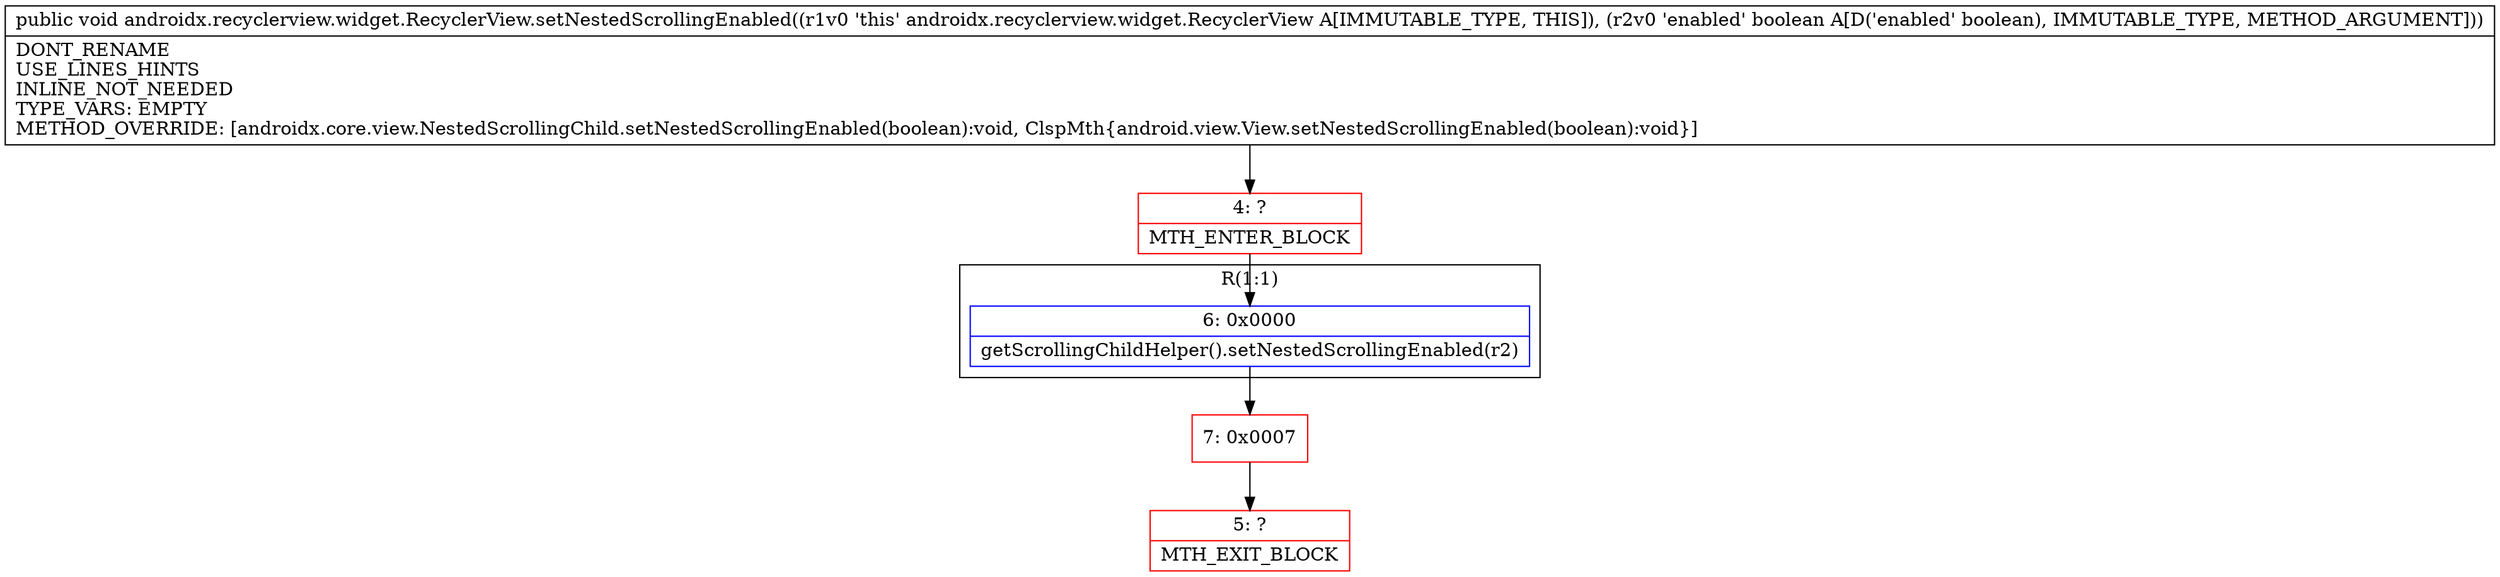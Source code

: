 digraph "CFG forandroidx.recyclerview.widget.RecyclerView.setNestedScrollingEnabled(Z)V" {
subgraph cluster_Region_463203018 {
label = "R(1:1)";
node [shape=record,color=blue];
Node_6 [shape=record,label="{6\:\ 0x0000|getScrollingChildHelper().setNestedScrollingEnabled(r2)\l}"];
}
Node_4 [shape=record,color=red,label="{4\:\ ?|MTH_ENTER_BLOCK\l}"];
Node_7 [shape=record,color=red,label="{7\:\ 0x0007}"];
Node_5 [shape=record,color=red,label="{5\:\ ?|MTH_EXIT_BLOCK\l}"];
MethodNode[shape=record,label="{public void androidx.recyclerview.widget.RecyclerView.setNestedScrollingEnabled((r1v0 'this' androidx.recyclerview.widget.RecyclerView A[IMMUTABLE_TYPE, THIS]), (r2v0 'enabled' boolean A[D('enabled' boolean), IMMUTABLE_TYPE, METHOD_ARGUMENT]))  | DONT_RENAME\lUSE_LINES_HINTS\lINLINE_NOT_NEEDED\lTYPE_VARS: EMPTY\lMETHOD_OVERRIDE: [androidx.core.view.NestedScrollingChild.setNestedScrollingEnabled(boolean):void, ClspMth\{android.view.View.setNestedScrollingEnabled(boolean):void\}]\l}"];
MethodNode -> Node_4;Node_6 -> Node_7;
Node_4 -> Node_6;
Node_7 -> Node_5;
}

